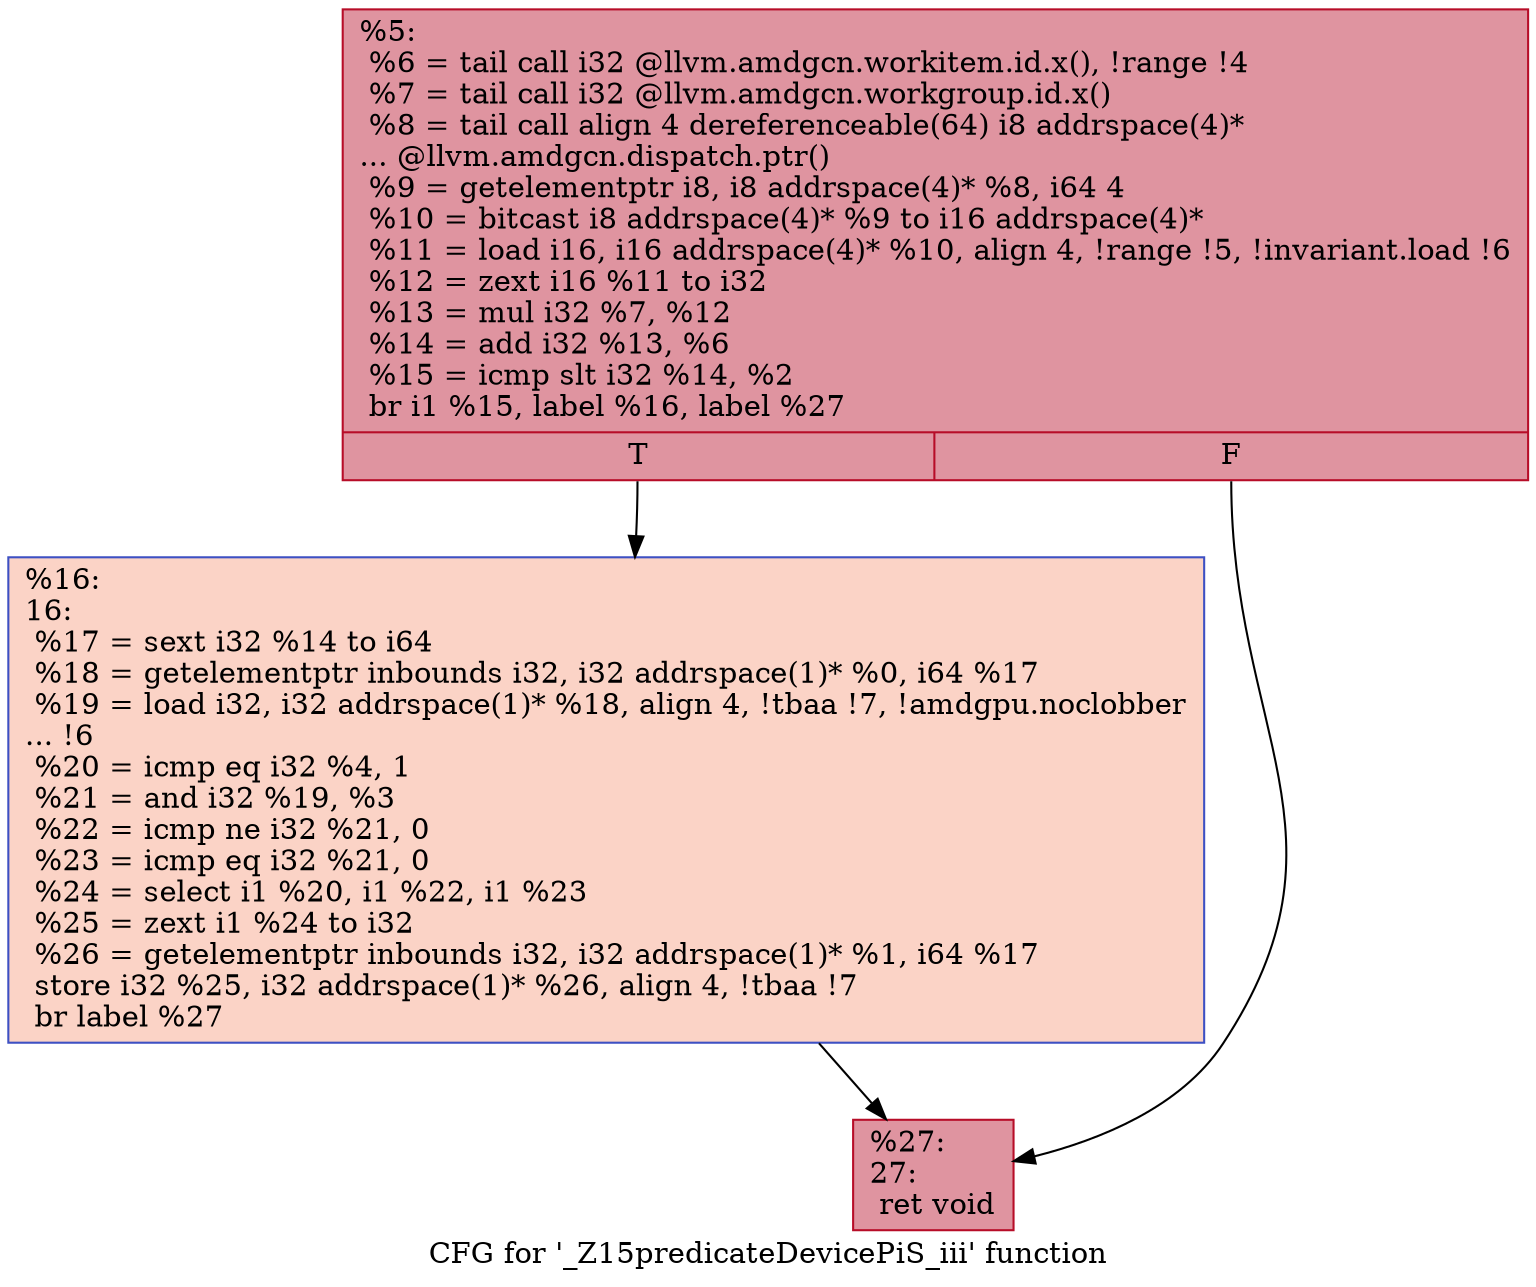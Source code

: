 digraph "CFG for '_Z15predicateDevicePiS_iii' function" {
	label="CFG for '_Z15predicateDevicePiS_iii' function";

	Node0x472a150 [shape=record,color="#b70d28ff", style=filled, fillcolor="#b70d2870",label="{%5:\l  %6 = tail call i32 @llvm.amdgcn.workitem.id.x(), !range !4\l  %7 = tail call i32 @llvm.amdgcn.workgroup.id.x()\l  %8 = tail call align 4 dereferenceable(64) i8 addrspace(4)*\l... @llvm.amdgcn.dispatch.ptr()\l  %9 = getelementptr i8, i8 addrspace(4)* %8, i64 4\l  %10 = bitcast i8 addrspace(4)* %9 to i16 addrspace(4)*\l  %11 = load i16, i16 addrspace(4)* %10, align 4, !range !5, !invariant.load !6\l  %12 = zext i16 %11 to i32\l  %13 = mul i32 %7, %12\l  %14 = add i32 %13, %6\l  %15 = icmp slt i32 %14, %2\l  br i1 %15, label %16, label %27\l|{<s0>T|<s1>F}}"];
	Node0x472a150:s0 -> Node0x472c020;
	Node0x472a150:s1 -> Node0x472c0b0;
	Node0x472c020 [shape=record,color="#3d50c3ff", style=filled, fillcolor="#f59c7d70",label="{%16:\l16:                                               \l  %17 = sext i32 %14 to i64\l  %18 = getelementptr inbounds i32, i32 addrspace(1)* %0, i64 %17\l  %19 = load i32, i32 addrspace(1)* %18, align 4, !tbaa !7, !amdgpu.noclobber\l... !6\l  %20 = icmp eq i32 %4, 1\l  %21 = and i32 %19, %3\l  %22 = icmp ne i32 %21, 0\l  %23 = icmp eq i32 %21, 0\l  %24 = select i1 %20, i1 %22, i1 %23\l  %25 = zext i1 %24 to i32\l  %26 = getelementptr inbounds i32, i32 addrspace(1)* %1, i64 %17\l  store i32 %25, i32 addrspace(1)* %26, align 4, !tbaa !7\l  br label %27\l}"];
	Node0x472c020 -> Node0x472c0b0;
	Node0x472c0b0 [shape=record,color="#b70d28ff", style=filled, fillcolor="#b70d2870",label="{%27:\l27:                                               \l  ret void\l}"];
}
